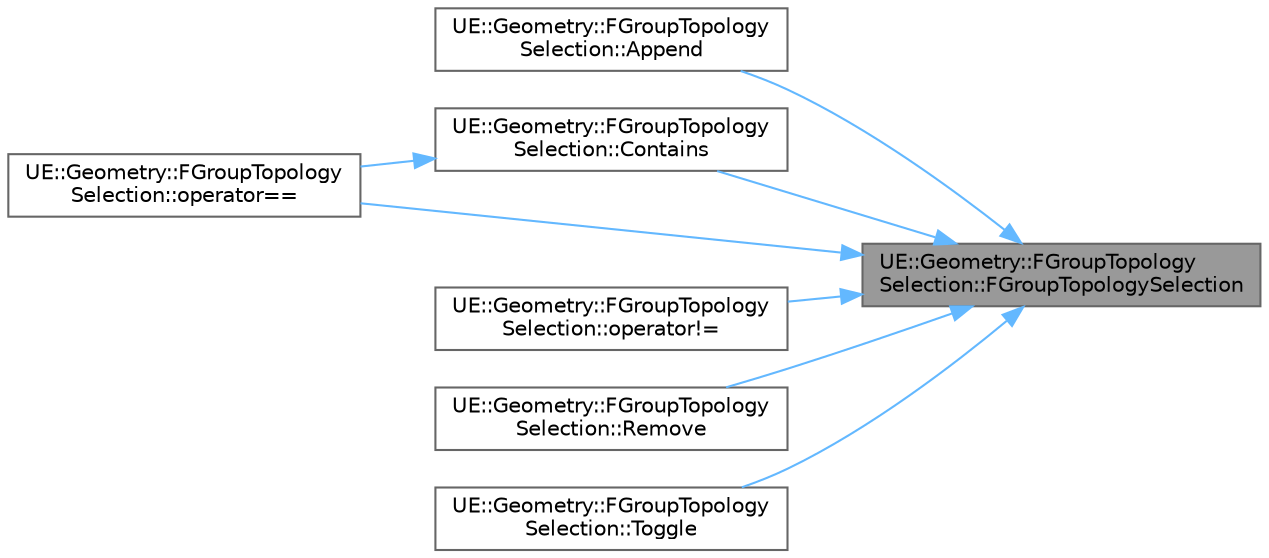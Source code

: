 digraph "UE::Geometry::FGroupTopologySelection::FGroupTopologySelection"
{
 // INTERACTIVE_SVG=YES
 // LATEX_PDF_SIZE
  bgcolor="transparent";
  edge [fontname=Helvetica,fontsize=10,labelfontname=Helvetica,labelfontsize=10];
  node [fontname=Helvetica,fontsize=10,shape=box,height=0.2,width=0.4];
  rankdir="RL";
  Node1 [id="Node000001",label="UE::Geometry::FGroupTopology\lSelection::FGroupTopologySelection",height=0.2,width=0.4,color="gray40", fillcolor="grey60", style="filled", fontcolor="black",tooltip=" "];
  Node1 -> Node2 [id="edge1_Node000001_Node000002",dir="back",color="steelblue1",style="solid",tooltip=" "];
  Node2 [id="Node000002",label="UE::Geometry::FGroupTopology\lSelection::Append",height=0.2,width=0.4,color="grey40", fillcolor="white", style="filled",URL="$d4/d11/structUE_1_1Geometry_1_1FGroupTopologySelection.html#a54a12bc52e16a86995daf8174a02a7e1",tooltip=" "];
  Node1 -> Node3 [id="edge2_Node000001_Node000003",dir="back",color="steelblue1",style="solid",tooltip=" "];
  Node3 [id="Node000003",label="UE::Geometry::FGroupTopology\lSelection::Contains",height=0.2,width=0.4,color="grey40", fillcolor="white", style="filled",URL="$d4/d11/structUE_1_1Geometry_1_1FGroupTopologySelection.html#a2da8fb3c09e49160ca6f7637dda2a724",tooltip="Returns true if this selection contains every element in the passed in selection."];
  Node3 -> Node4 [id="edge3_Node000003_Node000004",dir="back",color="steelblue1",style="solid",tooltip=" "];
  Node4 [id="Node000004",label="UE::Geometry::FGroupTopology\lSelection::operator==",height=0.2,width=0.4,color="grey40", fillcolor="white", style="filled",URL="$d4/d11/structUE_1_1Geometry_1_1FGroupTopologySelection.html#ace724fe24bc6dd13985e441b25003842",tooltip=" "];
  Node1 -> Node5 [id="edge4_Node000001_Node000005",dir="back",color="steelblue1",style="solid",tooltip=" "];
  Node5 [id="Node000005",label="UE::Geometry::FGroupTopology\lSelection::operator!=",height=0.2,width=0.4,color="grey40", fillcolor="white", style="filled",URL="$d4/d11/structUE_1_1Geometry_1_1FGroupTopologySelection.html#a3ce97e7a23a3198a65130efb302ffb9c",tooltip=" "];
  Node1 -> Node4 [id="edge5_Node000001_Node000004",dir="back",color="steelblue1",style="solid",tooltip=" "];
  Node1 -> Node6 [id="edge6_Node000001_Node000006",dir="back",color="steelblue1",style="solid",tooltip=" "];
  Node6 [id="Node000006",label="UE::Geometry::FGroupTopology\lSelection::Remove",height=0.2,width=0.4,color="grey40", fillcolor="white", style="filled",URL="$d4/d11/structUE_1_1Geometry_1_1FGroupTopologySelection.html#a064340770c692bcc8a6b9f68bd572b18",tooltip=" "];
  Node1 -> Node7 [id="edge7_Node000001_Node000007",dir="back",color="steelblue1",style="solid",tooltip=" "];
  Node7 [id="Node000007",label="UE::Geometry::FGroupTopology\lSelection::Toggle",height=0.2,width=0.4,color="grey40", fillcolor="white", style="filled",URL="$d4/d11/structUE_1_1Geometry_1_1FGroupTopologySelection.html#af21d4958492131bfca54ce073187ffec",tooltip=" "];
}
